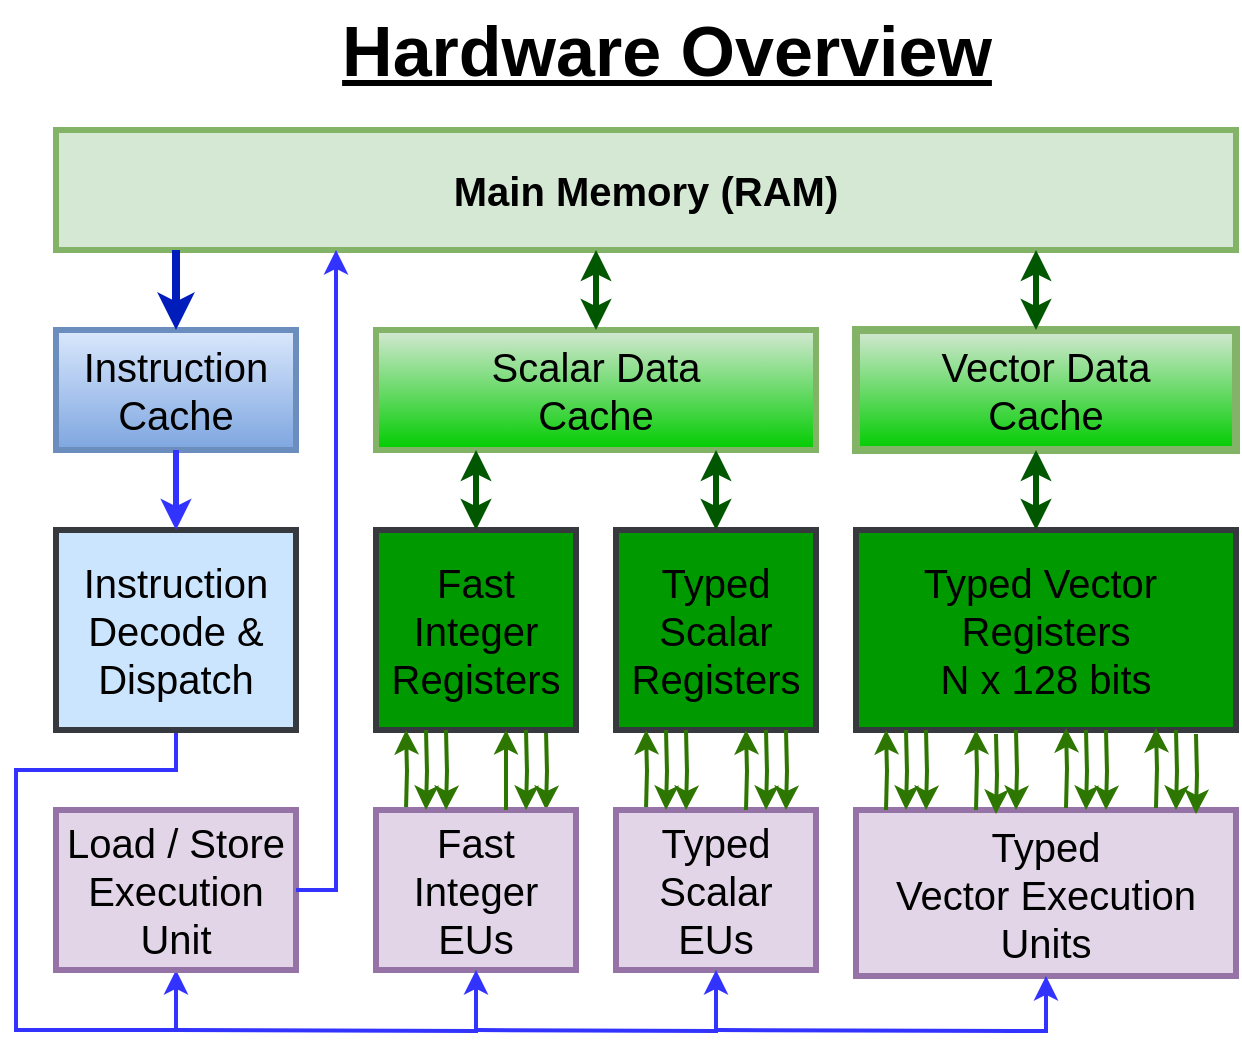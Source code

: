 <mxfile version="16.4.0" type="device"><diagram id="wxIiuE3ZWXDz2_QhLDp9" name="Page-1"><mxGraphModel dx="1102" dy="865" grid="1" gridSize="10" guides="1" tooltips="1" connect="1" arrows="1" fold="1" page="1" pageScale="1" pageWidth="850" pageHeight="1100" math="0" shadow="0"><root><mxCell id="0"/><mxCell id="1" parent="0"/><mxCell id="ODZ7ZfWMUkxgJx6ClhlF-1" value="Hardware Overview" style="text;html=1;resizable=0;autosize=1;align=center;verticalAlign=middle;points=[];fillColor=none;strokeColor=none;rounded=0;fontStyle=5;fontSize=35;" parent="1" vertex="1"><mxGeometry x="255" y="25" width="340" height="50" as="geometry"/></mxCell><mxCell id="ODZ7ZfWMUkxgJx6ClhlF-3" value="&lt;b&gt;Main Memory (RAM)&lt;/b&gt;" style="whiteSpace=wrap;html=1;fontSize=20;fillColor=#d5e8d4;strokeColor=#82b366;strokeWidth=3;" parent="1" vertex="1"><mxGeometry x="120" y="90" width="590" height="60" as="geometry"/></mxCell><mxCell id="ODZ7ZfWMUkxgJx6ClhlF-4" value="Instruction&lt;br&gt;Cache" style="whiteSpace=wrap;html=1;fontSize=20;strokeWidth=3;fillColor=#dae8fc;gradientColor=#7ea6e0;strokeColor=#6c8ebf;" parent="1" vertex="1"><mxGeometry x="120" y="190" width="120" height="60" as="geometry"/></mxCell><mxCell id="ODZ7ZfWMUkxgJx6ClhlF-5" value="Scalar Data&lt;br&gt;Cache" style="whiteSpace=wrap;html=1;fontSize=20;strokeWidth=3;fillColor=#d5e8d4;strokeColor=#82b366;gradientColor=#00CC00;" parent="1" vertex="1"><mxGeometry x="280" y="190" width="220" height="60" as="geometry"/></mxCell><mxCell id="ODZ7ZfWMUkxgJx6ClhlF-6" value="Vector Data&lt;br&gt;Cache" style="whiteSpace=wrap;html=1;fontSize=20;strokeWidth=4;fillColor=#d5e8d4;strokeColor=#82b366;gradientColor=#00CC00;" parent="1" vertex="1"><mxGeometry x="520" y="190" width="190" height="60" as="geometry"/></mxCell><mxCell id="rwko6ksy5JqY102QCa4K-11" value="" style="edgeStyle=orthogonalEdgeStyle;rounded=0;orthogonalLoop=1;jettySize=auto;html=1;strokeColor=#3333FF;strokeWidth=2;entryX=0.5;entryY=1;entryDx=0;entryDy=0;" edge="1" parent="1" source="ODZ7ZfWMUkxgJx6ClhlF-7" target="ODZ7ZfWMUkxgJx6ClhlF-29"><mxGeometry relative="1" as="geometry"><mxPoint x="90" y="540" as="targetPoint"/><Array as="points"><mxPoint x="180" y="410"/><mxPoint x="100" y="410"/><mxPoint x="100" y="540"/><mxPoint x="180" y="540"/></Array></mxGeometry></mxCell><mxCell id="ODZ7ZfWMUkxgJx6ClhlF-7" value="Instruction&lt;br&gt;Decode &amp;amp;&lt;br&gt;Dispatch" style="whiteSpace=wrap;html=1;fontSize=20;strokeWidth=3;fillColor=#cce5ff;strokeColor=#36393d;" parent="1" vertex="1"><mxGeometry x="120" y="290" width="120" height="100" as="geometry"/></mxCell><mxCell id="ODZ7ZfWMUkxgJx6ClhlF-8" value="Typed &lt;br&gt;Scalar&lt;br&gt;Registers" style="whiteSpace=wrap;html=1;fontSize=20;strokeWidth=3;fillColor=#009900;strokeColor=#36393d;" parent="1" vertex="1"><mxGeometry x="400" y="290" width="100" height="100" as="geometry"/></mxCell><mxCell id="ODZ7ZfWMUkxgJx6ClhlF-9" value="Typed Vector&amp;nbsp;&lt;br&gt;Registers&lt;br&gt;N x 128 bits" style="whiteSpace=wrap;html=1;fontSize=20;strokeWidth=3;fillColor=#009900;strokeColor=#36393d;" parent="1" vertex="1"><mxGeometry x="520" y="290" width="190" height="100" as="geometry"/></mxCell><mxCell id="ODZ7ZfWMUkxgJx6ClhlF-44" style="edgeStyle=orthogonalEdgeStyle;rounded=0;orthogonalLoop=1;jettySize=auto;html=1;exitX=0.25;exitY=0;exitDx=0;exitDy=0;fontSize=20;fillColor=#60a917;strokeColor=#2D7600;strokeWidth=2;" parent="1" edge="1"><mxGeometry relative="1" as="geometry"><mxPoint x="415" y="390" as="targetPoint"/><mxPoint x="415" y="430" as="sourcePoint"/></mxGeometry></mxCell><mxCell id="ODZ7ZfWMUkxgJx6ClhlF-10" value="Typed&lt;br&gt;Scalar&lt;br&gt;EUs" style="whiteSpace=wrap;html=1;fontSize=20;strokeWidth=3;fillColor=#e1d5e7;strokeColor=#9673a6;" parent="1" vertex="1"><mxGeometry x="400" y="430" width="100" height="80" as="geometry"/></mxCell><mxCell id="ODZ7ZfWMUkxgJx6ClhlF-11" value="Typed&lt;br&gt;Vector Execution Units" style="whiteSpace=wrap;html=1;fontSize=20;strokeWidth=3;fillColor=#e1d5e7;strokeColor=#9673a6;" parent="1" vertex="1"><mxGeometry x="520" y="430" width="190" height="83" as="geometry"/></mxCell><mxCell id="ODZ7ZfWMUkxgJx6ClhlF-45" style="edgeStyle=orthogonalEdgeStyle;rounded=0;orthogonalLoop=1;jettySize=auto;html=1;exitX=0.75;exitY=1;exitDx=0;exitDy=0;entryX=0.75;entryY=0;entryDx=0;entryDy=0;fontSize=20;fillColor=#60a917;strokeColor=#2D7600;strokeWidth=2;" parent="1" edge="1"><mxGeometry relative="1" as="geometry"><mxPoint x="365" y="390" as="sourcePoint"/><mxPoint x="365" y="430" as="targetPoint"/></mxGeometry></mxCell><mxCell id="ODZ7ZfWMUkxgJx6ClhlF-12" value="Fast &lt;br&gt;Integer&lt;br&gt;Registers" style="whiteSpace=wrap;html=1;fontSize=20;strokeWidth=3;fillColor=#009900;strokeColor=#36393d;" parent="1" vertex="1"><mxGeometry x="280" y="290" width="100" height="100" as="geometry"/></mxCell><mxCell id="ODZ7ZfWMUkxgJx6ClhlF-53" value="" style="edgeStyle=orthogonalEdgeStyle;rounded=0;orthogonalLoop=1;jettySize=auto;html=1;fontSize=20;fillColor=#60a917;strokeColor=#2D7600;strokeWidth=2;" parent="1" edge="1"><mxGeometry relative="1" as="geometry"><mxPoint x="295" y="430" as="sourcePoint"/><mxPoint x="295" y="390" as="targetPoint"/></mxGeometry></mxCell><mxCell id="ODZ7ZfWMUkxgJx6ClhlF-16" value="Fast&lt;br&gt;Integer&lt;br&gt;EUs" style="whiteSpace=wrap;html=1;fontSize=20;strokeWidth=3;fillColor=#e1d5e7;strokeColor=#9673a6;" parent="1" vertex="1"><mxGeometry x="280" y="430" width="100" height="80" as="geometry"/></mxCell><mxCell id="ODZ7ZfWMUkxgJx6ClhlF-20" value="" style="endArrow=classic;startArrow=classic;html=1;rounded=0;fontSize=20;entryX=0.467;entryY=1.033;entryDx=0;entryDy=0;entryPerimeter=0;exitX=0.55;exitY=-0.033;exitDx=0;exitDy=0;exitPerimeter=0;strokeWidth=3;fillColor=#008a00;strokeColor=#005700;" parent="1" edge="1"><mxGeometry width="50" height="50" relative="1" as="geometry"><mxPoint x="330" y="290" as="sourcePoint"/><mxPoint x="330" y="250" as="targetPoint"/><Array as="points"/></mxGeometry></mxCell><mxCell id="ODZ7ZfWMUkxgJx6ClhlF-21" value="" style="endArrow=classic;startArrow=classic;html=1;rounded=0;fontSize=20;entryX=0.467;entryY=1.033;entryDx=0;entryDy=0;entryPerimeter=0;exitX=0.55;exitY=-0.033;exitDx=0;exitDy=0;exitPerimeter=0;strokeWidth=3;fillColor=#008a00;strokeColor=#005700;" parent="1" edge="1"><mxGeometry width="50" height="50" relative="1" as="geometry"><mxPoint x="450" y="290" as="sourcePoint"/><mxPoint x="450" y="250" as="targetPoint"/><Array as="points"/></mxGeometry></mxCell><mxCell id="ODZ7ZfWMUkxgJx6ClhlF-23" value="" style="endArrow=classic;startArrow=classic;html=1;rounded=0;fontSize=20;entryX=0.467;entryY=1.033;entryDx=0;entryDy=0;entryPerimeter=0;exitX=0.55;exitY=-0.033;exitDx=0;exitDy=0;exitPerimeter=0;strokeWidth=3;fillColor=#008a00;strokeColor=#005700;" parent="1" edge="1"><mxGeometry width="50" height="50" relative="1" as="geometry"><mxPoint x="610" y="290" as="sourcePoint"/><mxPoint x="610" y="250" as="targetPoint"/><Array as="points"/></mxGeometry></mxCell><mxCell id="ODZ7ZfWMUkxgJx6ClhlF-29" value="Load / Store&lt;br&gt;Execution&lt;br&gt;Unit" style="whiteSpace=wrap;html=1;fontSize=20;strokeWidth=3;fillColor=#e1d5e7;strokeColor=#9673a6;" parent="1" vertex="1"><mxGeometry x="120" y="430" width="120" height="80" as="geometry"/></mxCell><mxCell id="ODZ7ZfWMUkxgJx6ClhlF-38" value="" style="endArrow=classic;html=1;rounded=0;fontSize=20;fillColor=#60a917;strokeColor=#2D7600;strokeWidth=2;" parent="1" edge="1"><mxGeometry width="50" height="50" relative="1" as="geometry"><mxPoint x="345" y="430" as="sourcePoint"/><mxPoint x="345" y="390" as="targetPoint"/></mxGeometry></mxCell><mxCell id="ODZ7ZfWMUkxgJx6ClhlF-52" style="edgeStyle=orthogonalEdgeStyle;rounded=0;orthogonalLoop=1;jettySize=auto;html=1;exitX=0.75;exitY=1;exitDx=0;exitDy=0;entryX=0.75;entryY=0;entryDx=0;entryDy=0;fontSize=20;fillColor=#60a917;strokeColor=#2D7600;strokeWidth=2;" parent="1" edge="1"><mxGeometry relative="1" as="geometry"><mxPoint x="355" y="390" as="sourcePoint"/><mxPoint x="355" y="430" as="targetPoint"/></mxGeometry></mxCell><mxCell id="ODZ7ZfWMUkxgJx6ClhlF-54" style="edgeStyle=orthogonalEdgeStyle;rounded=0;orthogonalLoop=1;jettySize=auto;html=1;exitX=0.75;exitY=1;exitDx=0;exitDy=0;entryX=0.75;entryY=0;entryDx=0;entryDy=0;fontSize=20;fillColor=#60a917;strokeColor=#2D7600;strokeWidth=2;" parent="1" edge="1"><mxGeometry relative="1" as="geometry"><mxPoint x="305" y="390" as="sourcePoint"/><mxPoint x="305" y="430" as="targetPoint"/></mxGeometry></mxCell><mxCell id="ODZ7ZfWMUkxgJx6ClhlF-55" style="edgeStyle=orthogonalEdgeStyle;rounded=0;orthogonalLoop=1;jettySize=auto;html=1;exitX=0.75;exitY=1;exitDx=0;exitDy=0;entryX=0.75;entryY=0;entryDx=0;entryDy=0;fontSize=20;fillColor=#60a917;strokeColor=#2D7600;strokeWidth=2;" parent="1" edge="1"><mxGeometry relative="1" as="geometry"><mxPoint x="315" y="390" as="sourcePoint"/><mxPoint x="315" y="430" as="targetPoint"/></mxGeometry></mxCell><mxCell id="ODZ7ZfWMUkxgJx6ClhlF-58" style="edgeStyle=orthogonalEdgeStyle;rounded=0;orthogonalLoop=1;jettySize=auto;html=1;exitX=0.25;exitY=0;exitDx=0;exitDy=0;fontSize=20;fillColor=#60a917;strokeColor=#2D7600;strokeWidth=2;" parent="1" edge="1"><mxGeometry relative="1" as="geometry"><mxPoint x="465" y="390" as="targetPoint"/><mxPoint x="465" y="430" as="sourcePoint"/></mxGeometry></mxCell><mxCell id="ODZ7ZfWMUkxgJx6ClhlF-63" style="edgeStyle=orthogonalEdgeStyle;rounded=0;orthogonalLoop=1;jettySize=auto;html=1;exitX=0.75;exitY=1;exitDx=0;exitDy=0;entryX=0.75;entryY=0;entryDx=0;entryDy=0;fontSize=20;fillColor=#60a917;strokeColor=#2D7600;strokeWidth=2;" parent="1" edge="1"><mxGeometry relative="1" as="geometry"><mxPoint x="425" y="390" as="sourcePoint"/><mxPoint x="425" y="430" as="targetPoint"/></mxGeometry></mxCell><mxCell id="ODZ7ZfWMUkxgJx6ClhlF-64" style="edgeStyle=orthogonalEdgeStyle;rounded=0;orthogonalLoop=1;jettySize=auto;html=1;exitX=0.75;exitY=1;exitDx=0;exitDy=0;entryX=0.75;entryY=0;entryDx=0;entryDy=0;fontSize=20;fillColor=#60a917;strokeColor=#2D7600;strokeWidth=2;" parent="1" edge="1"><mxGeometry relative="1" as="geometry"><mxPoint x="435" y="390" as="sourcePoint"/><mxPoint x="435" y="430" as="targetPoint"/></mxGeometry></mxCell><mxCell id="ODZ7ZfWMUkxgJx6ClhlF-65" style="edgeStyle=orthogonalEdgeStyle;rounded=0;orthogonalLoop=1;jettySize=auto;html=1;exitX=0.75;exitY=1;exitDx=0;exitDy=0;entryX=0.75;entryY=0;entryDx=0;entryDy=0;fontSize=20;fillColor=#60a917;strokeColor=#2D7600;strokeWidth=2;" parent="1" edge="1"><mxGeometry relative="1" as="geometry"><mxPoint x="475" y="390" as="sourcePoint"/><mxPoint x="475" y="430" as="targetPoint"/></mxGeometry></mxCell><mxCell id="ODZ7ZfWMUkxgJx6ClhlF-66" style="edgeStyle=orthogonalEdgeStyle;rounded=0;orthogonalLoop=1;jettySize=auto;html=1;exitX=0.75;exitY=1;exitDx=0;exitDy=0;entryX=0.75;entryY=0;entryDx=0;entryDy=0;fontSize=20;fillColor=#60a917;strokeColor=#2D7600;strokeWidth=2;" parent="1" edge="1"><mxGeometry relative="1" as="geometry"><mxPoint x="485" y="390" as="sourcePoint"/><mxPoint x="485" y="430" as="targetPoint"/></mxGeometry></mxCell><mxCell id="ODZ7ZfWMUkxgJx6ClhlF-76" value="" style="endArrow=classic;html=1;rounded=0;fontSize=20;entryX=0.5;entryY=0;entryDx=0;entryDy=0;exitX=0.5;exitY=1;exitDx=0;exitDy=0;strokeWidth=4;fillColor=#0050ef;strokeColor=#001DBC;" parent="1" edge="1"><mxGeometry width="50" height="50" relative="1" as="geometry"><mxPoint x="180" y="150" as="sourcePoint"/><mxPoint x="180" y="190" as="targetPoint"/></mxGeometry></mxCell><mxCell id="nsk29aIYAiRnZOybVF4r-4" value="" style="endArrow=classic;startArrow=classic;html=1;rounded=0;strokeWidth=3;fillColor=#008a00;strokeColor=#005700;" parent="1" edge="1"><mxGeometry width="50" height="50" relative="1" as="geometry"><mxPoint x="390" y="190" as="sourcePoint"/><mxPoint x="390" y="150" as="targetPoint"/></mxGeometry></mxCell><mxCell id="nsk29aIYAiRnZOybVF4r-7" value="" style="endArrow=classic;startArrow=classic;html=1;rounded=0;strokeWidth=3;fillColor=#008a00;strokeColor=#005700;" parent="1" edge="1"><mxGeometry width="50" height="50" relative="1" as="geometry"><mxPoint x="610" y="190" as="sourcePoint"/><mxPoint x="610" y="150" as="targetPoint"/></mxGeometry></mxCell><mxCell id="nsk29aIYAiRnZOybVF4r-9" value="" style="endArrow=classic;html=1;rounded=0;fontSize=20;entryX=0.5;entryY=0;entryDx=0;entryDy=0;exitX=0.5;exitY=1;exitDx=0;exitDy=0;strokeColor=#3333FF;strokeWidth=3;" parent="1" edge="1"><mxGeometry width="50" height="50" relative="1" as="geometry"><mxPoint x="180" y="250" as="sourcePoint"/><mxPoint x="180" y="290" as="targetPoint"/></mxGeometry></mxCell><mxCell id="rwko6ksy5JqY102QCa4K-4" value="" style="edgeStyle=orthogonalEdgeStyle;rounded=0;orthogonalLoop=1;jettySize=auto;html=1;strokeColor=#3333FF;strokeWidth=2;entryX=0.5;entryY=1;entryDx=0;entryDy=0;" edge="1" parent="1" target="ODZ7ZfWMUkxgJx6ClhlF-16"><mxGeometry relative="1" as="geometry"><mxPoint x="180" y="540" as="sourcePoint"/><mxPoint x="420" y="490" as="targetPoint"/></mxGeometry></mxCell><mxCell id="rwko6ksy5JqY102QCa4K-5" value="" style="edgeStyle=orthogonalEdgeStyle;rounded=0;orthogonalLoop=1;jettySize=auto;html=1;strokeColor=#3333FF;strokeWidth=2;entryX=0.5;entryY=1;entryDx=0;entryDy=0;" edge="1" parent="1" target="ODZ7ZfWMUkxgJx6ClhlF-10"><mxGeometry relative="1" as="geometry"><mxPoint x="330" y="540" as="sourcePoint"/><mxPoint x="540" y="490" as="targetPoint"/></mxGeometry></mxCell><mxCell id="rwko6ksy5JqY102QCa4K-6" value="" style="edgeStyle=orthogonalEdgeStyle;rounded=0;orthogonalLoop=1;jettySize=auto;html=1;strokeColor=#3333FF;strokeWidth=2;entryX=0.5;entryY=1;entryDx=0;entryDy=0;" edge="1" parent="1" target="ODZ7ZfWMUkxgJx6ClhlF-11"><mxGeometry relative="1" as="geometry"><mxPoint x="450" y="540" as="sourcePoint"/><mxPoint x="690" y="490" as="targetPoint"/></mxGeometry></mxCell><mxCell id="rwko6ksy5JqY102QCa4K-13" value="" style="endArrow=classic;html=1;rounded=0;strokeColor=#3333FF;strokeWidth=2;exitX=1;exitY=0.5;exitDx=0;exitDy=0;entryX=0.25;entryY=1;entryDx=0;entryDy=0;verticalAlign=bottom;" edge="1" parent="1"><mxGeometry width="50" height="50" relative="1" as="geometry"><mxPoint x="240" y="470" as="sourcePoint"/><mxPoint x="260" y="150" as="targetPoint"/><Array as="points"><mxPoint x="260" y="470"/></Array></mxGeometry></mxCell><mxCell id="rwko6ksy5JqY102QCa4K-14" style="edgeStyle=orthogonalEdgeStyle;rounded=0;orthogonalLoop=1;jettySize=auto;html=1;exitX=0.25;exitY=0;exitDx=0;exitDy=0;fontSize=20;fillColor=#60a917;strokeColor=#2D7600;strokeWidth=2;" edge="1" parent="1"><mxGeometry relative="1" as="geometry"><mxPoint x="535" y="390" as="targetPoint"/><mxPoint x="535" y="430" as="sourcePoint"/></mxGeometry></mxCell><mxCell id="rwko6ksy5JqY102QCa4K-17" style="edgeStyle=orthogonalEdgeStyle;rounded=0;orthogonalLoop=1;jettySize=auto;html=1;exitX=0.75;exitY=1;exitDx=0;exitDy=0;entryX=0.75;entryY=0;entryDx=0;entryDy=0;fontSize=20;fillColor=#60a917;strokeColor=#2D7600;strokeWidth=2;" edge="1" parent="1"><mxGeometry relative="1" as="geometry"><mxPoint x="545" y="390" as="sourcePoint"/><mxPoint x="545" y="430" as="targetPoint"/></mxGeometry></mxCell><mxCell id="rwko6ksy5JqY102QCa4K-31" style="edgeStyle=orthogonalEdgeStyle;rounded=0;orthogonalLoop=1;jettySize=auto;html=1;exitX=0.75;exitY=1;exitDx=0;exitDy=0;entryX=0.75;entryY=0;entryDx=0;entryDy=0;fontSize=20;fillColor=#60a917;strokeColor=#2D7600;strokeWidth=2;" edge="1" parent="1"><mxGeometry relative="1" as="geometry"><mxPoint x="555" y="390" as="sourcePoint"/><mxPoint x="555" y="430" as="targetPoint"/></mxGeometry></mxCell><mxCell id="rwko6ksy5JqY102QCa4K-33" style="edgeStyle=orthogonalEdgeStyle;rounded=0;orthogonalLoop=1;jettySize=auto;html=1;exitX=0.25;exitY=0;exitDx=0;exitDy=0;fontSize=20;fillColor=#60a917;strokeColor=#2D7600;strokeWidth=2;" edge="1" parent="1"><mxGeometry relative="1" as="geometry"><mxPoint x="580" y="390" as="targetPoint"/><mxPoint x="580" y="430" as="sourcePoint"/></mxGeometry></mxCell><mxCell id="rwko6ksy5JqY102QCa4K-34" style="edgeStyle=orthogonalEdgeStyle;rounded=0;orthogonalLoop=1;jettySize=auto;html=1;exitX=0.75;exitY=1;exitDx=0;exitDy=0;entryX=0.75;entryY=0;entryDx=0;entryDy=0;fontSize=20;fillColor=#60a917;strokeColor=#2D7600;strokeWidth=2;" edge="1" parent="1"><mxGeometry relative="1" as="geometry"><mxPoint x="590" y="392" as="sourcePoint"/><mxPoint x="590" y="432" as="targetPoint"/></mxGeometry></mxCell><mxCell id="rwko6ksy5JqY102QCa4K-35" style="edgeStyle=orthogonalEdgeStyle;rounded=0;orthogonalLoop=1;jettySize=auto;html=1;exitX=0.75;exitY=1;exitDx=0;exitDy=0;entryX=0.75;entryY=0;entryDx=0;entryDy=0;fontSize=20;fillColor=#60a917;strokeColor=#2D7600;strokeWidth=2;" edge="1" parent="1"><mxGeometry relative="1" as="geometry"><mxPoint x="600" y="390" as="sourcePoint"/><mxPoint x="600" y="430" as="targetPoint"/></mxGeometry></mxCell><mxCell id="rwko6ksy5JqY102QCa4K-36" style="edgeStyle=orthogonalEdgeStyle;rounded=0;orthogonalLoop=1;jettySize=auto;html=1;exitX=0.25;exitY=0;exitDx=0;exitDy=0;fontSize=20;fillColor=#60a917;strokeColor=#2D7600;strokeWidth=2;" edge="1" parent="1"><mxGeometry relative="1" as="geometry"><mxPoint x="625" y="389" as="targetPoint"/><mxPoint x="625" y="429" as="sourcePoint"/></mxGeometry></mxCell><mxCell id="rwko6ksy5JqY102QCa4K-37" style="edgeStyle=orthogonalEdgeStyle;rounded=0;orthogonalLoop=1;jettySize=auto;html=1;exitX=0.25;exitY=0;exitDx=0;exitDy=0;fontSize=20;fillColor=#60a917;strokeColor=#2D7600;strokeWidth=2;" edge="1" parent="1"><mxGeometry relative="1" as="geometry"><mxPoint x="670" y="389" as="targetPoint"/><mxPoint x="670" y="429" as="sourcePoint"/></mxGeometry></mxCell><mxCell id="rwko6ksy5JqY102QCa4K-38" style="edgeStyle=orthogonalEdgeStyle;rounded=0;orthogonalLoop=1;jettySize=auto;html=1;exitX=0.75;exitY=1;exitDx=0;exitDy=0;entryX=0.75;entryY=0;entryDx=0;entryDy=0;fontSize=20;fillColor=#60a917;strokeColor=#2D7600;strokeWidth=2;" edge="1" parent="1"><mxGeometry relative="1" as="geometry"><mxPoint x="635" y="390" as="sourcePoint"/><mxPoint x="635" y="430" as="targetPoint"/></mxGeometry></mxCell><mxCell id="rwko6ksy5JqY102QCa4K-39" style="edgeStyle=orthogonalEdgeStyle;rounded=0;orthogonalLoop=1;jettySize=auto;html=1;exitX=0.75;exitY=1;exitDx=0;exitDy=0;entryX=0.75;entryY=0;entryDx=0;entryDy=0;fontSize=20;fillColor=#60a917;strokeColor=#2D7600;strokeWidth=2;" edge="1" parent="1"><mxGeometry relative="1" as="geometry"><mxPoint x="645" y="390" as="sourcePoint"/><mxPoint x="645" y="430" as="targetPoint"/></mxGeometry></mxCell><mxCell id="rwko6ksy5JqY102QCa4K-40" style="edgeStyle=orthogonalEdgeStyle;rounded=0;orthogonalLoop=1;jettySize=auto;html=1;exitX=0.75;exitY=1;exitDx=0;exitDy=0;entryX=0.75;entryY=0;entryDx=0;entryDy=0;fontSize=20;fillColor=#60a917;strokeColor=#2D7600;strokeWidth=2;" edge="1" parent="1"><mxGeometry relative="1" as="geometry"><mxPoint x="680" y="390" as="sourcePoint"/><mxPoint x="680" y="430" as="targetPoint"/></mxGeometry></mxCell><mxCell id="rwko6ksy5JqY102QCa4K-41" style="edgeStyle=orthogonalEdgeStyle;rounded=0;orthogonalLoop=1;jettySize=auto;html=1;exitX=0.75;exitY=1;exitDx=0;exitDy=0;entryX=0.75;entryY=0;entryDx=0;entryDy=0;fontSize=20;fillColor=#60a917;strokeColor=#2D7600;strokeWidth=2;" edge="1" parent="1"><mxGeometry relative="1" as="geometry"><mxPoint x="690" y="392" as="sourcePoint"/><mxPoint x="690" y="432" as="targetPoint"/></mxGeometry></mxCell></root></mxGraphModel></diagram></mxfile>